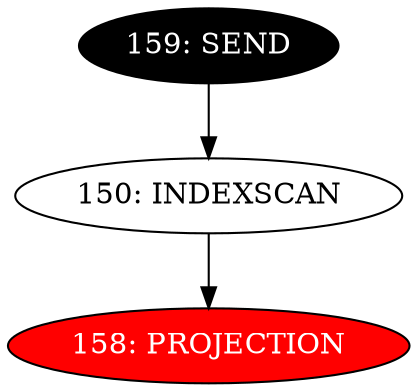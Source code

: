 digraph name {
150 [label="150: INDEXSCAN" ];
150 -> 158;
158 [label="158: PROJECTION" fontcolor="white" style="filled" fillcolor="red"];
159 [label="159: SEND" fontcolor="white" style="filled" fillcolor="black"];
159 -> 150;

}

